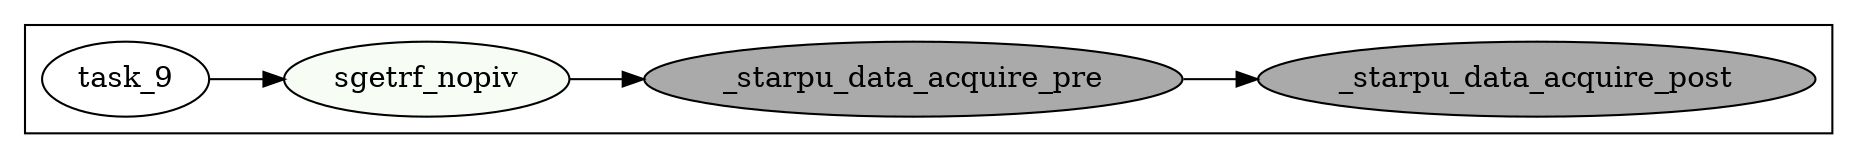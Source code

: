 digraph G {
	color=white
	rankdir=LR;
subgraph cluster_0 {
	color=black;
	 "task_9"->"task_10"
	 "task_10" [ style=filled, label="sgetrf_nopiv", fillcolor="/greens9/1"]
	 "task_12"->"task_11"
	 "task_10"->"task_12"
	 "task_12" [ style=filled, label="_starpu_data_acquire_pre", fillcolor="#aaaaaa"]
	 "task_11" [ style=filled, label="_starpu_data_acquire_post", fillcolor="#aaaaaa"]
}
}
